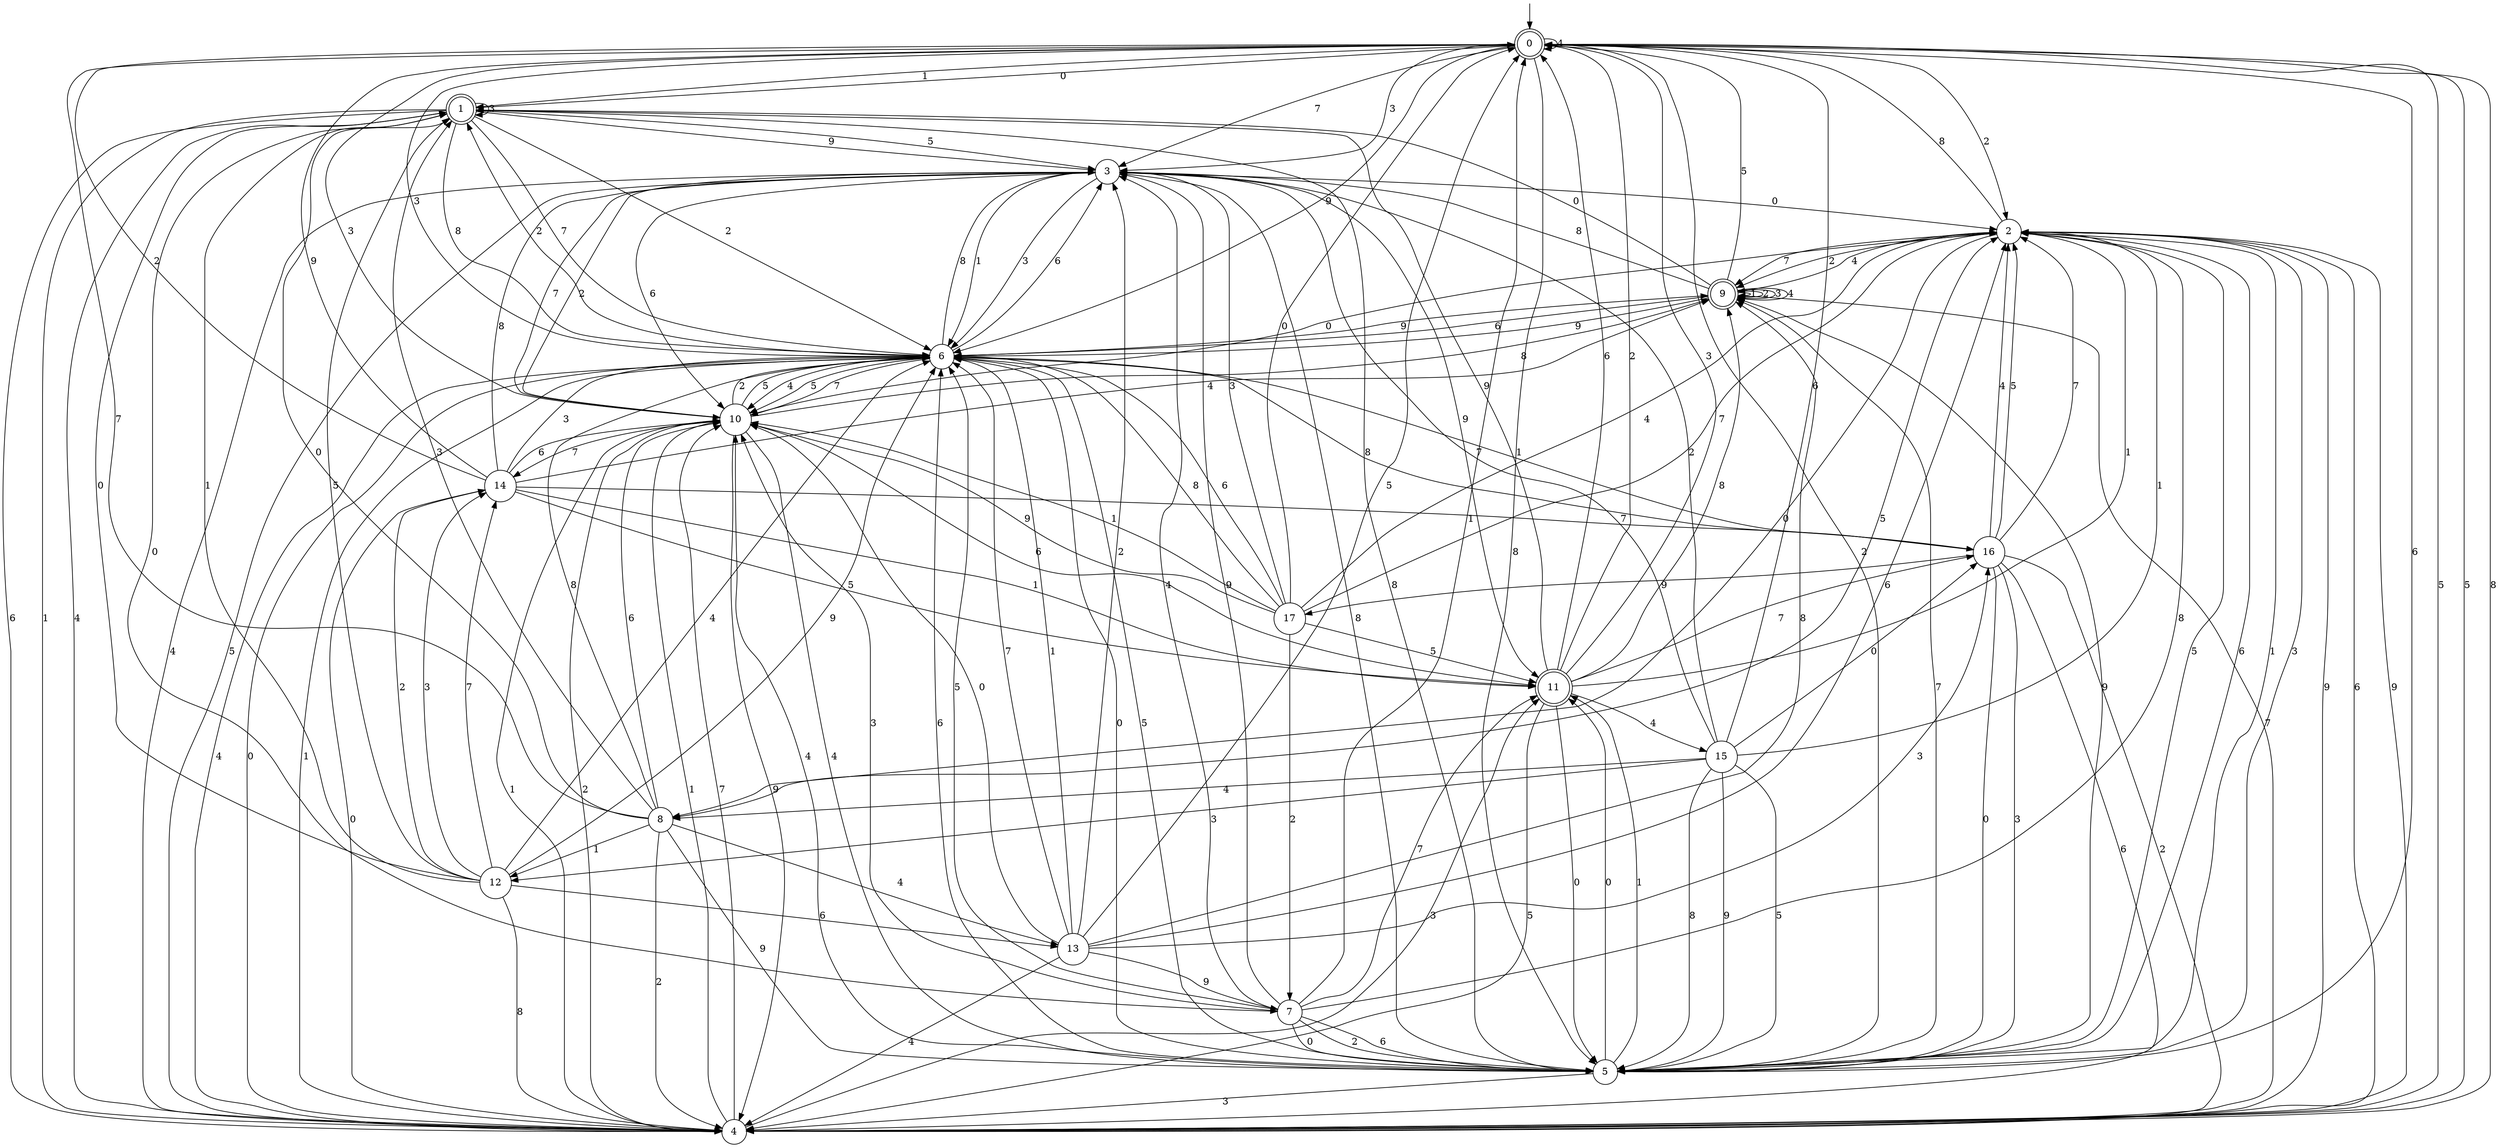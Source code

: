 digraph g {

	s0 [shape="doublecircle" label="0"];
	s1 [shape="doublecircle" label="1"];
	s2 [shape="circle" label="2"];
	s3 [shape="circle" label="3"];
	s4 [shape="circle" label="4"];
	s5 [shape="circle" label="5"];
	s6 [shape="circle" label="6"];
	s7 [shape="circle" label="7"];
	s8 [shape="circle" label="8"];
	s9 [shape="doublecircle" label="9"];
	s10 [shape="circle" label="10"];
	s11 [shape="doublecircle" label="11"];
	s12 [shape="circle" label="12"];
	s13 [shape="circle" label="13"];
	s14 [shape="circle" label="14"];
	s15 [shape="circle" label="15"];
	s16 [shape="circle" label="16"];
	s17 [shape="circle" label="17"];
	s0 -> s1 [label="0"];
	s0 -> s1 [label="1"];
	s0 -> s2 [label="2"];
	s0 -> s3 [label="3"];
	s0 -> s0 [label="4"];
	s0 -> s4 [label="5"];
	s0 -> s5 [label="6"];
	s0 -> s3 [label="7"];
	s0 -> s5 [label="8"];
	s0 -> s6 [label="9"];
	s1 -> s7 [label="0"];
	s1 -> s4 [label="1"];
	s1 -> s6 [label="2"];
	s1 -> s1 [label="3"];
	s1 -> s4 [label="4"];
	s1 -> s3 [label="5"];
	s1 -> s4 [label="6"];
	s1 -> s6 [label="7"];
	s1 -> s6 [label="8"];
	s1 -> s3 [label="9"];
	s2 -> s8 [label="0"];
	s2 -> s5 [label="1"];
	s2 -> s9 [label="2"];
	s2 -> s5 [label="3"];
	s2 -> s9 [label="4"];
	s2 -> s5 [label="5"];
	s2 -> s5 [label="6"];
	s2 -> s9 [label="7"];
	s2 -> s0 [label="8"];
	s2 -> s4 [label="9"];
	s3 -> s2 [label="0"];
	s3 -> s6 [label="1"];
	s3 -> s10 [label="2"];
	s3 -> s6 [label="3"];
	s3 -> s4 [label="4"];
	s3 -> s4 [label="5"];
	s3 -> s10 [label="6"];
	s3 -> s10 [label="7"];
	s3 -> s5 [label="8"];
	s3 -> s11 [label="9"];
	s4 -> s6 [label="0"];
	s4 -> s10 [label="1"];
	s4 -> s10 [label="2"];
	s4 -> s11 [label="3"];
	s4 -> s6 [label="4"];
	s4 -> s0 [label="5"];
	s4 -> s2 [label="6"];
	s4 -> s10 [label="7"];
	s4 -> s0 [label="8"];
	s4 -> s2 [label="9"];
	s5 -> s11 [label="0"];
	s5 -> s11 [label="1"];
	s5 -> s0 [label="2"];
	s5 -> s4 [label="3"];
	s5 -> s10 [label="4"];
	s5 -> s6 [label="5"];
	s5 -> s6 [label="6"];
	s5 -> s9 [label="7"];
	s5 -> s1 [label="8"];
	s5 -> s9 [label="9"];
	s6 -> s5 [label="0"];
	s6 -> s4 [label="1"];
	s6 -> s1 [label="2"];
	s6 -> s0 [label="3"];
	s6 -> s10 [label="4"];
	s6 -> s10 [label="5"];
	s6 -> s3 [label="6"];
	s6 -> s10 [label="7"];
	s6 -> s3 [label="8"];
	s6 -> s9 [label="9"];
	s7 -> s5 [label="0"];
	s7 -> s0 [label="1"];
	s7 -> s5 [label="2"];
	s7 -> s10 [label="3"];
	s7 -> s3 [label="4"];
	s7 -> s6 [label="5"];
	s7 -> s5 [label="6"];
	s7 -> s11 [label="7"];
	s7 -> s2 [label="8"];
	s7 -> s3 [label="9"];
	s8 -> s1 [label="0"];
	s8 -> s12 [label="1"];
	s8 -> s4 [label="2"];
	s8 -> s1 [label="3"];
	s8 -> s13 [label="4"];
	s8 -> s2 [label="5"];
	s8 -> s10 [label="6"];
	s8 -> s0 [label="7"];
	s8 -> s6 [label="8"];
	s8 -> s5 [label="9"];
	s9 -> s1 [label="0"];
	s9 -> s9 [label="1"];
	s9 -> s9 [label="2"];
	s9 -> s9 [label="3"];
	s9 -> s9 [label="4"];
	s9 -> s0 [label="5"];
	s9 -> s6 [label="6"];
	s9 -> s4 [label="7"];
	s9 -> s3 [label="8"];
	s9 -> s6 [label="9"];
	s10 -> s2 [label="0"];
	s10 -> s4 [label="1"];
	s10 -> s6 [label="2"];
	s10 -> s0 [label="3"];
	s10 -> s5 [label="4"];
	s10 -> s6 [label="5"];
	s10 -> s11 [label="6"];
	s10 -> s14 [label="7"];
	s10 -> s9 [label="8"];
	s10 -> s4 [label="9"];
	s11 -> s5 [label="0"];
	s11 -> s2 [label="1"];
	s11 -> s0 [label="2"];
	s11 -> s0 [label="3"];
	s11 -> s15 [label="4"];
	s11 -> s4 [label="5"];
	s11 -> s0 [label="6"];
	s11 -> s16 [label="7"];
	s11 -> s9 [label="8"];
	s11 -> s1 [label="9"];
	s12 -> s1 [label="0"];
	s12 -> s1 [label="1"];
	s12 -> s14 [label="2"];
	s12 -> s14 [label="3"];
	s12 -> s6 [label="4"];
	s12 -> s1 [label="5"];
	s12 -> s13 [label="6"];
	s12 -> s14 [label="7"];
	s12 -> s4 [label="8"];
	s12 -> s6 [label="9"];
	s13 -> s10 [label="0"];
	s13 -> s6 [label="1"];
	s13 -> s3 [label="2"];
	s13 -> s16 [label="3"];
	s13 -> s4 [label="4"];
	s13 -> s0 [label="5"];
	s13 -> s2 [label="6"];
	s13 -> s6 [label="7"];
	s13 -> s9 [label="8"];
	s13 -> s7 [label="9"];
	s14 -> s4 [label="0"];
	s14 -> s11 [label="1"];
	s14 -> s0 [label="2"];
	s14 -> s6 [label="3"];
	s14 -> s9 [label="4"];
	s14 -> s11 [label="5"];
	s14 -> s10 [label="6"];
	s14 -> s16 [label="7"];
	s14 -> s3 [label="8"];
	s14 -> s0 [label="9"];
	s15 -> s16 [label="0"];
	s15 -> s2 [label="1"];
	s15 -> s3 [label="2"];
	s15 -> s12 [label="3"];
	s15 -> s8 [label="4"];
	s15 -> s5 [label="5"];
	s15 -> s0 [label="6"];
	s15 -> s3 [label="7"];
	s15 -> s5 [label="8"];
	s15 -> s5 [label="9"];
	s16 -> s5 [label="0"];
	s16 -> s6 [label="1"];
	s16 -> s4 [label="2"];
	s16 -> s5 [label="3"];
	s16 -> s2 [label="4"];
	s16 -> s2 [label="5"];
	s16 -> s4 [label="6"];
	s16 -> s2 [label="7"];
	s16 -> s6 [label="8"];
	s16 -> s17 [label="9"];
	s17 -> s0 [label="0"];
	s17 -> s10 [label="1"];
	s17 -> s7 [label="2"];
	s17 -> s3 [label="3"];
	s17 -> s2 [label="4"];
	s17 -> s11 [label="5"];
	s17 -> s6 [label="6"];
	s17 -> s2 [label="7"];
	s17 -> s6 [label="8"];
	s17 -> s10 [label="9"];

__start0 [label="" shape="none" width="0" height="0"];
__start0 -> s0;

}
